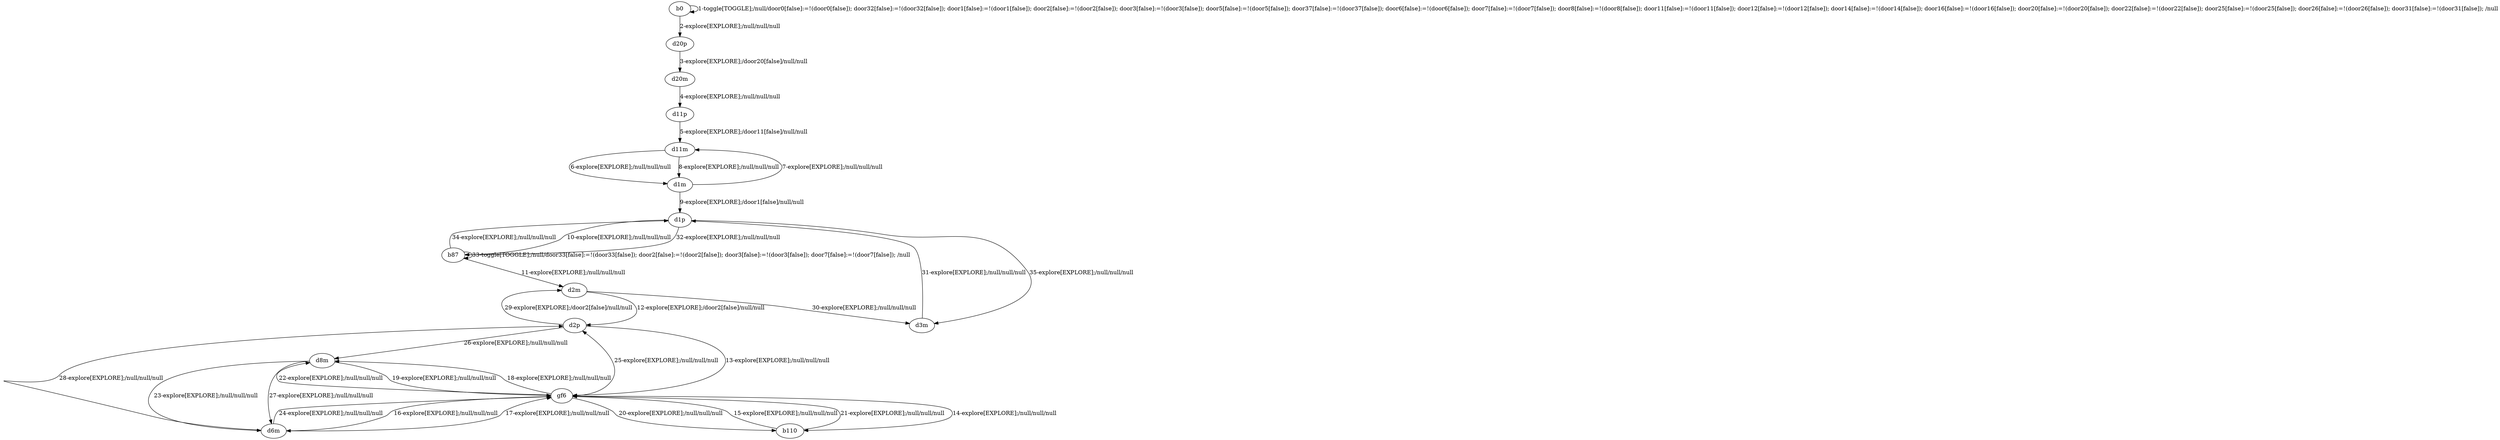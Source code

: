 # Total number of goals covered by this test: 2
# gf6 --> d2p
# b110 --> gf6

digraph g {
"b0" -> "b0" [label = "1-toggle[TOGGLE];/null/door0[false]:=!(door0[false]); door32[false]:=!(door32[false]); door1[false]:=!(door1[false]); door2[false]:=!(door2[false]); door3[false]:=!(door3[false]); door5[false]:=!(door5[false]); door37[false]:=!(door37[false]); door6[false]:=!(door6[false]); door7[false]:=!(door7[false]); door8[false]:=!(door8[false]); door11[false]:=!(door11[false]); door12[false]:=!(door12[false]); door14[false]:=!(door14[false]); door16[false]:=!(door16[false]); door20[false]:=!(door20[false]); door22[false]:=!(door22[false]); door25[false]:=!(door25[false]); door26[false]:=!(door26[false]); door31[false]:=!(door31[false]); /null"];
"b0" -> "d20p" [label = "2-explore[EXPLORE];/null/null/null"];
"d20p" -> "d20m" [label = "3-explore[EXPLORE];/door20[false]/null/null"];
"d20m" -> "d11p" [label = "4-explore[EXPLORE];/null/null/null"];
"d11p" -> "d11m" [label = "5-explore[EXPLORE];/door11[false]/null/null"];
"d11m" -> "d1m" [label = "6-explore[EXPLORE];/null/null/null"];
"d1m" -> "d11m" [label = "7-explore[EXPLORE];/null/null/null"];
"d11m" -> "d1m" [label = "8-explore[EXPLORE];/null/null/null"];
"d1m" -> "d1p" [label = "9-explore[EXPLORE];/door1[false]/null/null"];
"d1p" -> "b87" [label = "10-explore[EXPLORE];/null/null/null"];
"b87" -> "d2m" [label = "11-explore[EXPLORE];/null/null/null"];
"d2m" -> "d2p" [label = "12-explore[EXPLORE];/door2[false]/null/null"];
"d2p" -> "gf6" [label = "13-explore[EXPLORE];/null/null/null"];
"gf6" -> "b110" [label = "14-explore[EXPLORE];/null/null/null"];
"b110" -> "gf6" [label = "15-explore[EXPLORE];/null/null/null"];
"gf6" -> "d6m" [label = "16-explore[EXPLORE];/null/null/null"];
"d6m" -> "gf6" [label = "17-explore[EXPLORE];/null/null/null"];
"gf6" -> "d8m" [label = "18-explore[EXPLORE];/null/null/null"];
"d8m" -> "gf6" [label = "19-explore[EXPLORE];/null/null/null"];
"gf6" -> "b110" [label = "20-explore[EXPLORE];/null/null/null"];
"b110" -> "gf6" [label = "21-explore[EXPLORE];/null/null/null"];
"gf6" -> "d8m" [label = "22-explore[EXPLORE];/null/null/null"];
"d8m" -> "d6m" [label = "23-explore[EXPLORE];/null/null/null"];
"d6m" -> "gf6" [label = "24-explore[EXPLORE];/null/null/null"];
"gf6" -> "d2p" [label = "25-explore[EXPLORE];/null/null/null"];
"d2p" -> "d8m" [label = "26-explore[EXPLORE];/null/null/null"];
"d8m" -> "d6m" [label = "27-explore[EXPLORE];/null/null/null"];
"d6m" -> "d2p" [label = "28-explore[EXPLORE];/null/null/null"];
"d2p" -> "d2m" [label = "29-explore[EXPLORE];/door2[false]/null/null"];
"d2m" -> "d3m" [label = "30-explore[EXPLORE];/null/null/null"];
"d3m" -> "d1p" [label = "31-explore[EXPLORE];/null/null/null"];
"d1p" -> "b87" [label = "32-explore[EXPLORE];/null/null/null"];
"b87" -> "b87" [label = "33-toggle[TOGGLE];/null/door33[false]:=!(door33[false]); door2[false]:=!(door2[false]); door3[false]:=!(door3[false]); door7[false]:=!(door7[false]); /null"];
"b87" -> "d1p" [label = "34-explore[EXPLORE];/null/null/null"];
"d1p" -> "d3m" [label = "35-explore[EXPLORE];/null/null/null"];
}